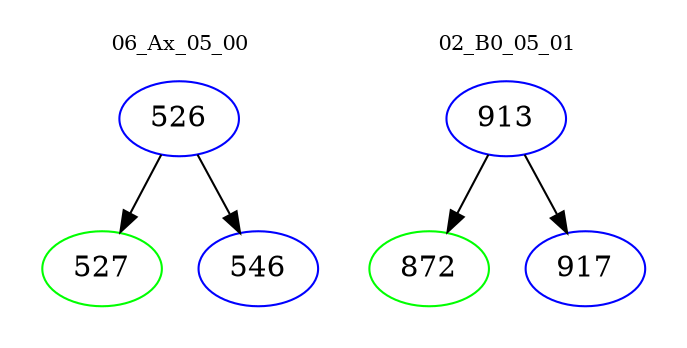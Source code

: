 digraph{
subgraph cluster_0 {
color = white
label = "06_Ax_05_00";
fontsize=10;
T0_526 [label="526", color="blue"]
T0_526 -> T0_527 [color="black"]
T0_527 [label="527", color="green"]
T0_526 -> T0_546 [color="black"]
T0_546 [label="546", color="blue"]
}
subgraph cluster_1 {
color = white
label = "02_B0_05_01";
fontsize=10;
T1_913 [label="913", color="blue"]
T1_913 -> T1_872 [color="black"]
T1_872 [label="872", color="green"]
T1_913 -> T1_917 [color="black"]
T1_917 [label="917", color="blue"]
}
}

